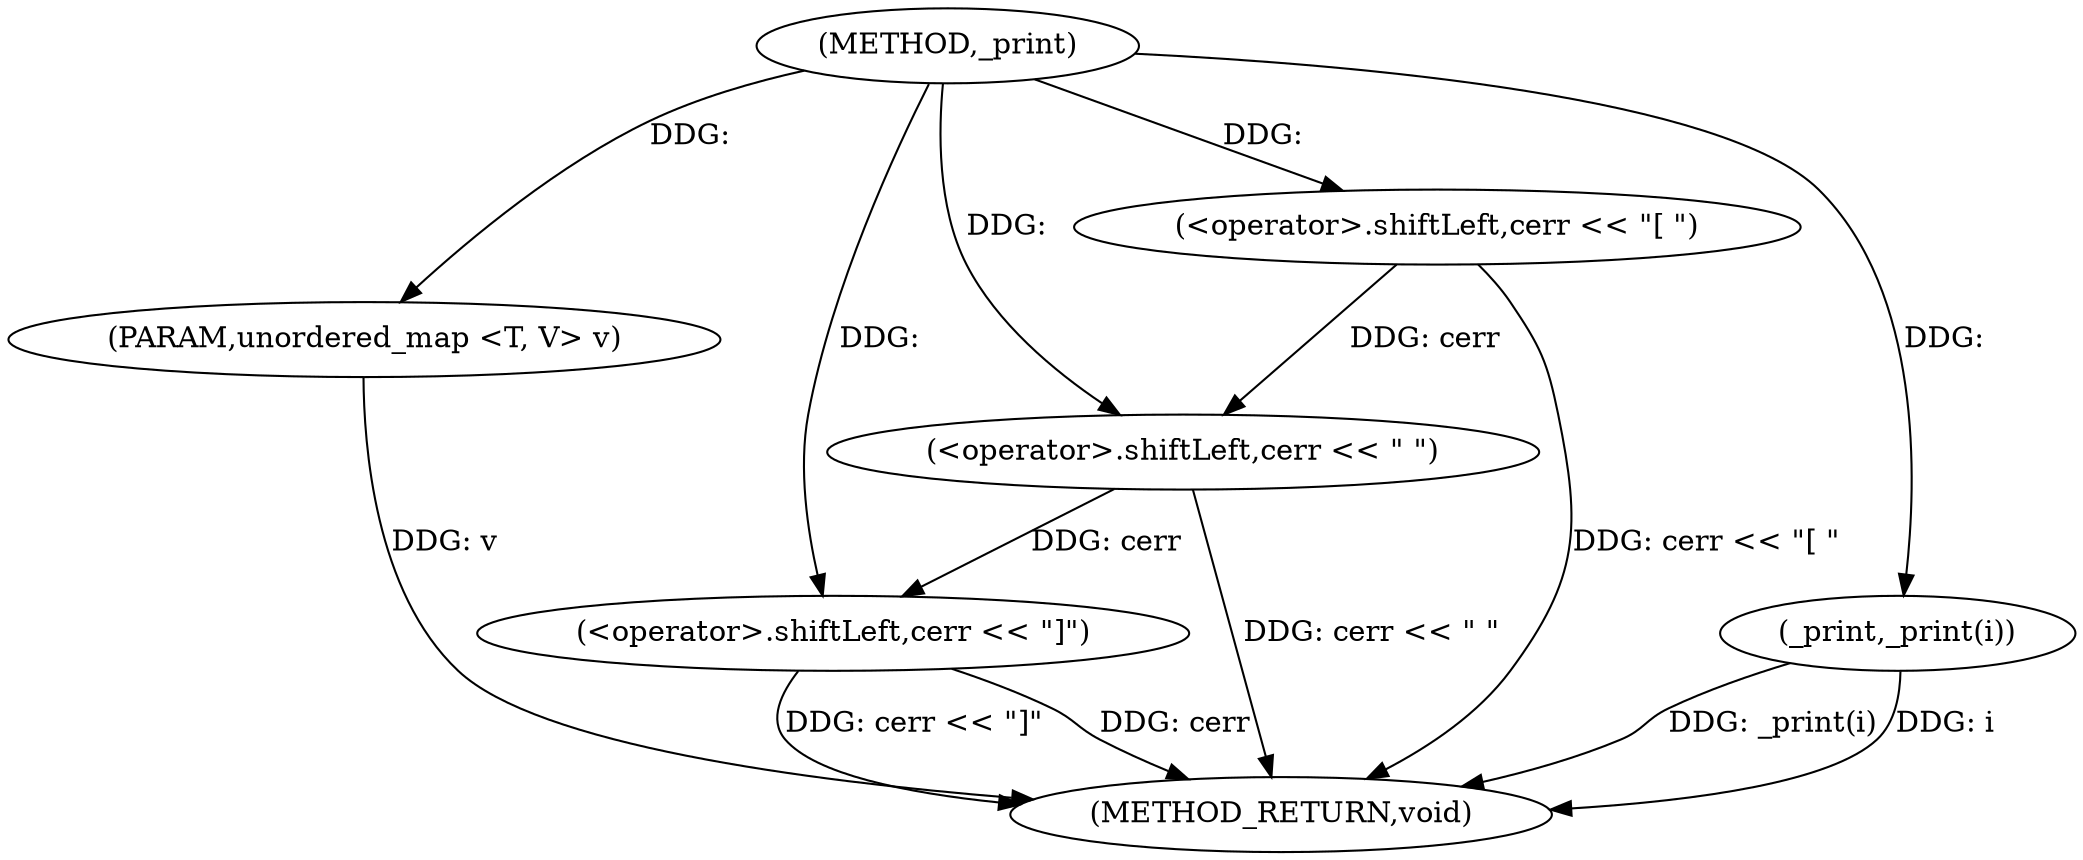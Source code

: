 digraph "_print" {  
"1000260" [label = "(METHOD,_print)" ]
"1000276" [label = "(METHOD_RETURN,void)" ]
"1000261" [label = "(PARAM,unordered_map <T, V> v)" ]
"1000263" [label = "(<operator>.shiftLeft,cerr << \"[ \")" ]
"1000273" [label = "(<operator>.shiftLeft,cerr << \"]\")" ]
"1000268" [label = "(_print,_print(i))" ]
"1000270" [label = "(<operator>.shiftLeft,cerr << \" \")" ]
  "1000261" -> "1000276"  [ label = "DDG: v"] 
  "1000263" -> "1000276"  [ label = "DDG: cerr << \"[ \""] 
  "1000268" -> "1000276"  [ label = "DDG: _print(i)"] 
  "1000270" -> "1000276"  [ label = "DDG: cerr << \" \""] 
  "1000273" -> "1000276"  [ label = "DDG: cerr"] 
  "1000273" -> "1000276"  [ label = "DDG: cerr << \"]\""] 
  "1000268" -> "1000276"  [ label = "DDG: i"] 
  "1000260" -> "1000261"  [ label = "DDG: "] 
  "1000260" -> "1000263"  [ label = "DDG: "] 
  "1000270" -> "1000273"  [ label = "DDG: cerr"] 
  "1000260" -> "1000273"  [ label = "DDG: "] 
  "1000260" -> "1000268"  [ label = "DDG: "] 
  "1000263" -> "1000270"  [ label = "DDG: cerr"] 
  "1000260" -> "1000270"  [ label = "DDG: "] 
}

